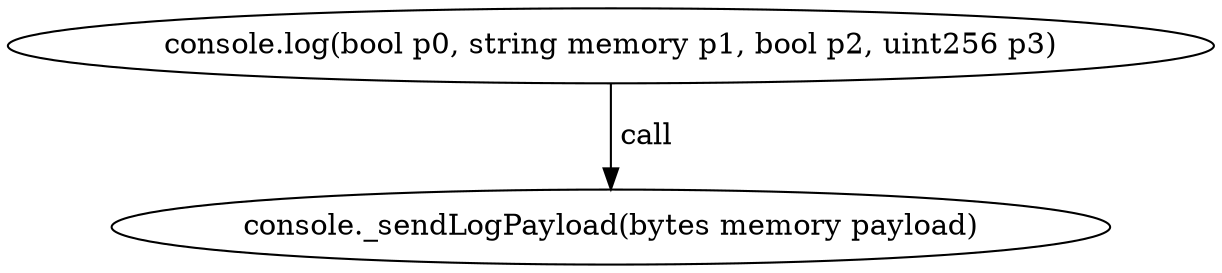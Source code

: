 digraph "" {
	graph [bb="0,0,489.86,124.8"];
	node [label="\N"];
	"console.log(bool p0, string memory p1, bool p2, uint256 p3)"	 [height=0.5,
		pos="244.93,106.8",
		width=6.8036];
	"console._sendLogPayload(bytes memory payload)"	 [height=0.5,
		pos="244.93,18",
		width=5.7372];
	"console.log(bool p0, string memory p1, bool p2, uint256 p3)" -> "console._sendLogPayload(bytes memory payload)" [key=call,
	label=" call",
	lp="256.78,62.4",
	pos="e,244.93,36.072 244.93,88.401 244.93,76.295 244.93,60.208 244.93,46.467"];
}
digraph "" {
	graph [bb="0,0,489.86,124.8"];
	node [label="\N"];
	"console.log(bool p0, string memory p1, bool p2, uint256 p3)"	 [height=0.5,
		pos="244.93,106.8",
		width=6.8036];
	"console._sendLogPayload(bytes memory payload)"	 [height=0.5,
		pos="244.93,18",
		width=5.7372];
	"console.log(bool p0, string memory p1, bool p2, uint256 p3)" -> "console._sendLogPayload(bytes memory payload)" [key=call,
	label=" call",
	lp="256.78,62.4",
	pos="e,244.93,36.072 244.93,88.401 244.93,76.295 244.93,60.208 244.93,46.467"];
}
